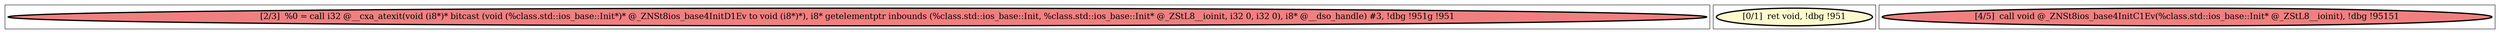 
digraph G {





subgraph cluster2 {


node14 [penwidth=3.0,fontsize=20,fillcolor=lightcoral,label="[2/3]  %0 = call i32 @__cxa_atexit(void (i8*)* bitcast (void (%class.std::ios_base::Init*)* @_ZNSt8ios_base4InitD1Ev to void (i8*)*), i8* getelementptr inbounds (%class.std::ios_base::Init, %class.std::ios_base::Init* @_ZStL8__ioinit, i32 0, i32 0), i8* @__dso_handle) #3, !dbg !951g !951",shape=ellipse,style=filled ]



}

subgraph cluster0 {


node12 [penwidth=3.0,fontsize=20,fillcolor=lemonchiffon,label="[0/1]  ret void, !dbg !951",shape=ellipse,style=filled ]



}

subgraph cluster1 {


node13 [penwidth=3.0,fontsize=20,fillcolor=lightcoral,label="[4/5]  call void @_ZNSt8ios_base4InitC1Ev(%class.std::ios_base::Init* @_ZStL8__ioinit), !dbg !95151",shape=ellipse,style=filled ]



}

}
